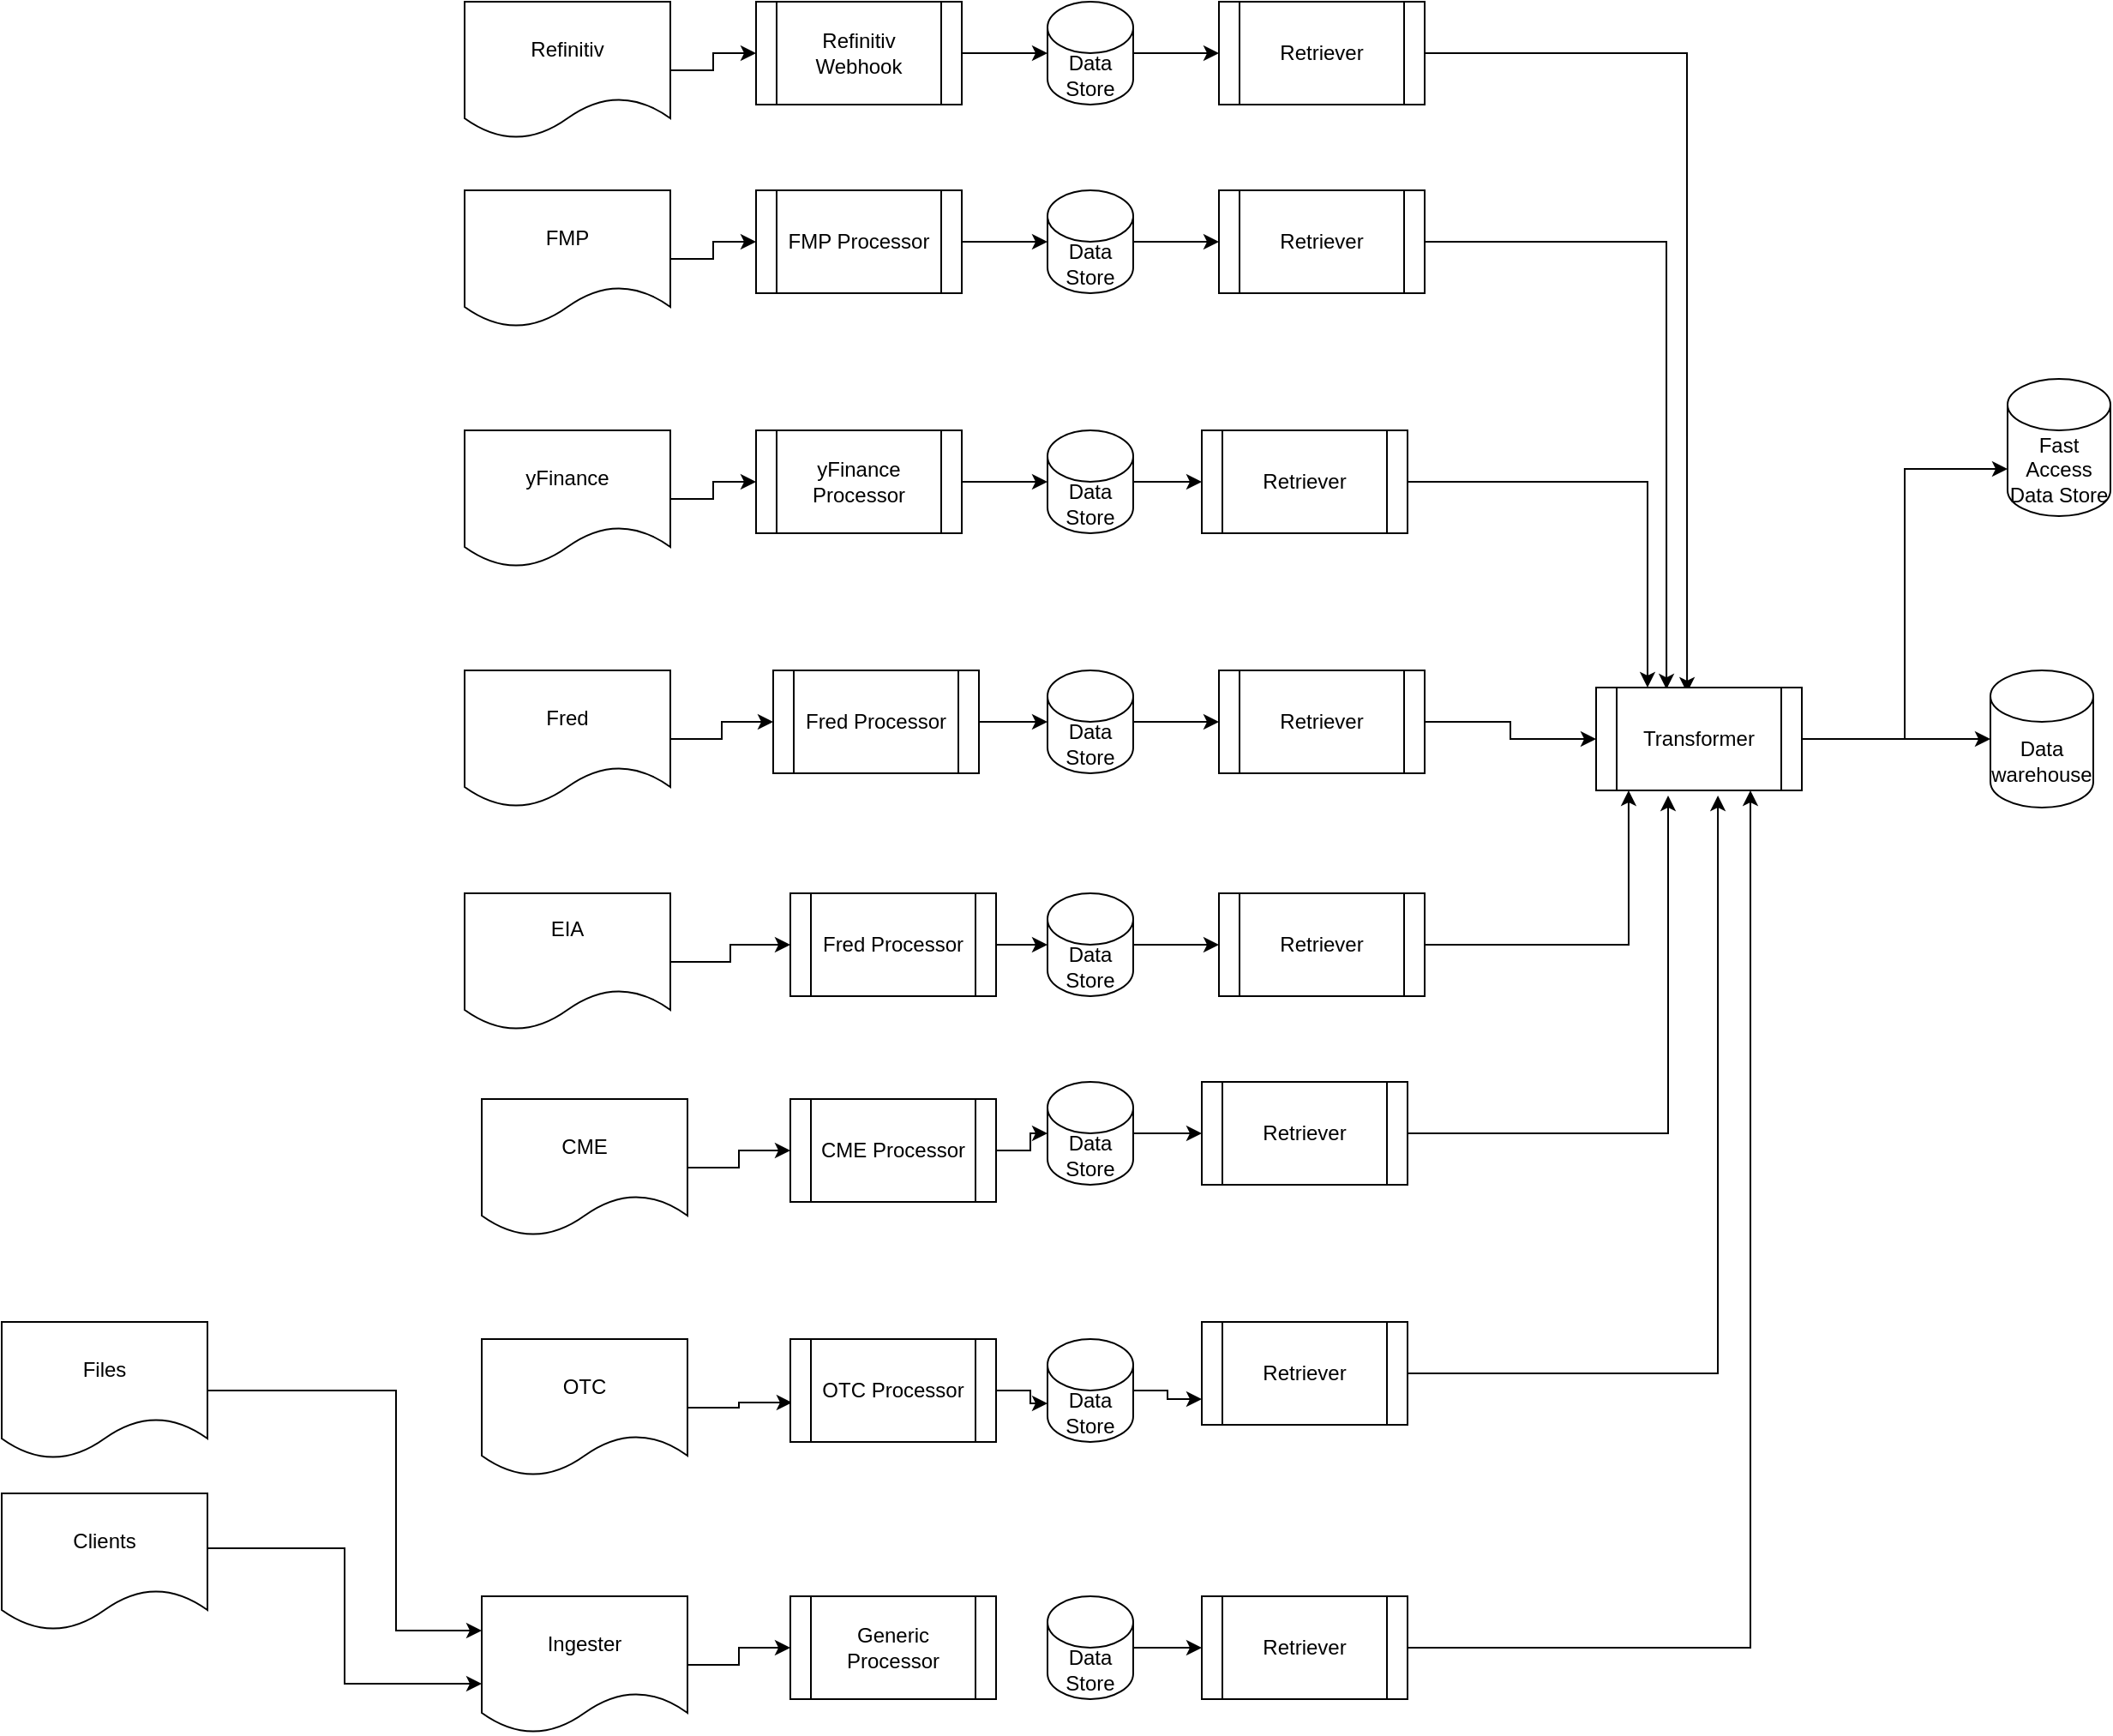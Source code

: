 <mxfile version="21.3.8" type="github">
  <diagram name="Page-1" id="DdglLA1FlACnbnPZemxv">
    <mxGraphModel dx="2899" dy="1077" grid="1" gridSize="10" guides="1" tooltips="1" connect="1" arrows="1" fold="1" page="1" pageScale="1" pageWidth="850" pageHeight="1100" math="0" shadow="0">
      <root>
        <mxCell id="0" />
        <mxCell id="1" parent="0" />
        <mxCell id="RXKl2mWZEcMrvazzEgIa-30" style="edgeStyle=orthogonalEdgeStyle;rounded=0;orthogonalLoop=1;jettySize=auto;html=1;entryX=0;entryY=0.5;entryDx=0;entryDy=0;" edge="1" parent="1" source="RXKl2mWZEcMrvazzEgIa-7" target="RXKl2mWZEcMrvazzEgIa-24">
          <mxGeometry relative="1" as="geometry" />
        </mxCell>
        <mxCell id="RXKl2mWZEcMrvazzEgIa-7" value="&#xa;EIA&#xa;&#xa;" style="shape=document;whiteSpace=wrap;html=1;boundedLbl=1;" vertex="1" parent="1">
          <mxGeometry x="20" y="530" width="120" height="80" as="geometry" />
        </mxCell>
        <mxCell id="RXKl2mWZEcMrvazzEgIa-29" style="edgeStyle=orthogonalEdgeStyle;rounded=0;orthogonalLoop=1;jettySize=auto;html=1;" edge="1" parent="1" source="RXKl2mWZEcMrvazzEgIa-8" target="RXKl2mWZEcMrvazzEgIa-19">
          <mxGeometry relative="1" as="geometry" />
        </mxCell>
        <mxCell id="RXKl2mWZEcMrvazzEgIa-8" value="Fred" style="shape=document;whiteSpace=wrap;html=1;boundedLbl=1;" vertex="1" parent="1">
          <mxGeometry x="20" y="400" width="120" height="80" as="geometry" />
        </mxCell>
        <mxCell id="RXKl2mWZEcMrvazzEgIa-28" style="edgeStyle=orthogonalEdgeStyle;rounded=0;orthogonalLoop=1;jettySize=auto;html=1;entryX=0;entryY=0.5;entryDx=0;entryDy=0;" edge="1" parent="1" source="RXKl2mWZEcMrvazzEgIa-9" target="RXKl2mWZEcMrvazzEgIa-17">
          <mxGeometry relative="1" as="geometry" />
        </mxCell>
        <mxCell id="RXKl2mWZEcMrvazzEgIa-9" value="yFinance" style="shape=document;whiteSpace=wrap;html=1;boundedLbl=1;" vertex="1" parent="1">
          <mxGeometry x="20" y="260" width="120" height="80" as="geometry" />
        </mxCell>
        <mxCell id="RXKl2mWZEcMrvazzEgIa-27" style="edgeStyle=orthogonalEdgeStyle;rounded=0;orthogonalLoop=1;jettySize=auto;html=1;entryX=0;entryY=0.5;entryDx=0;entryDy=0;" edge="1" parent="1" source="RXKl2mWZEcMrvazzEgIa-10" target="RXKl2mWZEcMrvazzEgIa-16">
          <mxGeometry relative="1" as="geometry" />
        </mxCell>
        <mxCell id="RXKl2mWZEcMrvazzEgIa-10" value="FMP" style="shape=document;whiteSpace=wrap;html=1;boundedLbl=1;" vertex="1" parent="1">
          <mxGeometry x="20" y="120" width="120" height="80" as="geometry" />
        </mxCell>
        <mxCell id="RXKl2mWZEcMrvazzEgIa-26" style="edgeStyle=orthogonalEdgeStyle;rounded=0;orthogonalLoop=1;jettySize=auto;html=1;" edge="1" parent="1" source="RXKl2mWZEcMrvazzEgIa-11" target="RXKl2mWZEcMrvazzEgIa-15">
          <mxGeometry relative="1" as="geometry" />
        </mxCell>
        <mxCell id="RXKl2mWZEcMrvazzEgIa-11" value="Refinitiv" style="shape=document;whiteSpace=wrap;html=1;boundedLbl=1;" vertex="1" parent="1">
          <mxGeometry x="20" y="10" width="120" height="80" as="geometry" />
        </mxCell>
        <mxCell id="RXKl2mWZEcMrvazzEgIa-31" style="edgeStyle=orthogonalEdgeStyle;rounded=0;orthogonalLoop=1;jettySize=auto;html=1;entryX=0;entryY=0.5;entryDx=0;entryDy=0;" edge="1" parent="1" source="RXKl2mWZEcMrvazzEgIa-12" target="RXKl2mWZEcMrvazzEgIa-23">
          <mxGeometry relative="1" as="geometry" />
        </mxCell>
        <mxCell id="RXKl2mWZEcMrvazzEgIa-12" value="CME" style="shape=document;whiteSpace=wrap;html=1;boundedLbl=1;" vertex="1" parent="1">
          <mxGeometry x="30" y="650" width="120" height="80" as="geometry" />
        </mxCell>
        <mxCell id="RXKl2mWZEcMrvazzEgIa-32" style="edgeStyle=orthogonalEdgeStyle;rounded=0;orthogonalLoop=1;jettySize=auto;html=1;entryX=0.008;entryY=0.617;entryDx=0;entryDy=0;entryPerimeter=0;" edge="1" parent="1" source="RXKl2mWZEcMrvazzEgIa-13" target="RXKl2mWZEcMrvazzEgIa-22">
          <mxGeometry relative="1" as="geometry" />
        </mxCell>
        <mxCell id="RXKl2mWZEcMrvazzEgIa-13" value="OTC" style="shape=document;whiteSpace=wrap;html=1;boundedLbl=1;" vertex="1" parent="1">
          <mxGeometry x="30" y="790" width="120" height="80" as="geometry" />
        </mxCell>
        <mxCell id="RXKl2mWZEcMrvazzEgIa-33" style="edgeStyle=orthogonalEdgeStyle;rounded=0;orthogonalLoop=1;jettySize=auto;html=1;entryX=0;entryY=0.5;entryDx=0;entryDy=0;" edge="1" parent="1" source="RXKl2mWZEcMrvazzEgIa-14" target="RXKl2mWZEcMrvazzEgIa-25">
          <mxGeometry relative="1" as="geometry" />
        </mxCell>
        <mxCell id="RXKl2mWZEcMrvazzEgIa-14" value="Ingester" style="shape=document;whiteSpace=wrap;html=1;boundedLbl=1;" vertex="1" parent="1">
          <mxGeometry x="30" y="940" width="120" height="80" as="geometry" />
        </mxCell>
        <mxCell id="RXKl2mWZEcMrvazzEgIa-43" style="edgeStyle=orthogonalEdgeStyle;rounded=0;orthogonalLoop=1;jettySize=auto;html=1;" edge="1" parent="1" source="RXKl2mWZEcMrvazzEgIa-15" target="RXKl2mWZEcMrvazzEgIa-38">
          <mxGeometry relative="1" as="geometry" />
        </mxCell>
        <mxCell id="RXKl2mWZEcMrvazzEgIa-15" value="Refinitiv Webhook" style="shape=process;whiteSpace=wrap;html=1;backgroundOutline=1;" vertex="1" parent="1">
          <mxGeometry x="190" y="10" width="120" height="60" as="geometry" />
        </mxCell>
        <mxCell id="RXKl2mWZEcMrvazzEgIa-44" style="edgeStyle=orthogonalEdgeStyle;rounded=0;orthogonalLoop=1;jettySize=auto;html=1;" edge="1" parent="1" source="RXKl2mWZEcMrvazzEgIa-16" target="RXKl2mWZEcMrvazzEgIa-40">
          <mxGeometry relative="1" as="geometry" />
        </mxCell>
        <mxCell id="RXKl2mWZEcMrvazzEgIa-16" value="FMP Processor" style="shape=process;whiteSpace=wrap;html=1;backgroundOutline=1;" vertex="1" parent="1">
          <mxGeometry x="190" y="120" width="120" height="60" as="geometry" />
        </mxCell>
        <mxCell id="RXKl2mWZEcMrvazzEgIa-45" style="edgeStyle=orthogonalEdgeStyle;rounded=0;orthogonalLoop=1;jettySize=auto;html=1;" edge="1" parent="1" source="RXKl2mWZEcMrvazzEgIa-17" target="RXKl2mWZEcMrvazzEgIa-41">
          <mxGeometry relative="1" as="geometry" />
        </mxCell>
        <mxCell id="RXKl2mWZEcMrvazzEgIa-17" value="yFinance Processor" style="shape=process;whiteSpace=wrap;html=1;backgroundOutline=1;" vertex="1" parent="1">
          <mxGeometry x="190" y="260" width="120" height="60" as="geometry" />
        </mxCell>
        <mxCell id="RXKl2mWZEcMrvazzEgIa-46" style="edgeStyle=orthogonalEdgeStyle;rounded=0;orthogonalLoop=1;jettySize=auto;html=1;entryX=0;entryY=0.5;entryDx=0;entryDy=0;entryPerimeter=0;" edge="1" parent="1" source="RXKl2mWZEcMrvazzEgIa-19" target="RXKl2mWZEcMrvazzEgIa-39">
          <mxGeometry relative="1" as="geometry" />
        </mxCell>
        <mxCell id="RXKl2mWZEcMrvazzEgIa-19" value="Fred Processor" style="shape=process;whiteSpace=wrap;html=1;backgroundOutline=1;" vertex="1" parent="1">
          <mxGeometry x="200" y="400" width="120" height="60" as="geometry" />
        </mxCell>
        <mxCell id="RXKl2mWZEcMrvazzEgIa-49" style="edgeStyle=orthogonalEdgeStyle;rounded=0;orthogonalLoop=1;jettySize=auto;html=1;entryX=0;entryY=0;entryDx=0;entryDy=37.5;entryPerimeter=0;" edge="1" parent="1" source="RXKl2mWZEcMrvazzEgIa-22" target="RXKl2mWZEcMrvazzEgIa-34">
          <mxGeometry relative="1" as="geometry" />
        </mxCell>
        <mxCell id="RXKl2mWZEcMrvazzEgIa-22" value="OTC Processor" style="shape=process;whiteSpace=wrap;html=1;backgroundOutline=1;" vertex="1" parent="1">
          <mxGeometry x="210" y="790" width="120" height="60" as="geometry" />
        </mxCell>
        <mxCell id="RXKl2mWZEcMrvazzEgIa-48" style="edgeStyle=orthogonalEdgeStyle;rounded=0;orthogonalLoop=1;jettySize=auto;html=1;" edge="1" parent="1" source="RXKl2mWZEcMrvazzEgIa-23" target="RXKl2mWZEcMrvazzEgIa-36">
          <mxGeometry relative="1" as="geometry" />
        </mxCell>
        <mxCell id="RXKl2mWZEcMrvazzEgIa-23" value="CME Processor" style="shape=process;whiteSpace=wrap;html=1;backgroundOutline=1;" vertex="1" parent="1">
          <mxGeometry x="210" y="650" width="120" height="60" as="geometry" />
        </mxCell>
        <mxCell id="RXKl2mWZEcMrvazzEgIa-47" style="edgeStyle=orthogonalEdgeStyle;rounded=0;orthogonalLoop=1;jettySize=auto;html=1;" edge="1" parent="1" source="RXKl2mWZEcMrvazzEgIa-24" target="RXKl2mWZEcMrvazzEgIa-37">
          <mxGeometry relative="1" as="geometry" />
        </mxCell>
        <mxCell id="RXKl2mWZEcMrvazzEgIa-24" value="Fred Processor" style="shape=process;whiteSpace=wrap;html=1;backgroundOutline=1;" vertex="1" parent="1">
          <mxGeometry x="210" y="530" width="120" height="60" as="geometry" />
        </mxCell>
        <mxCell id="RXKl2mWZEcMrvazzEgIa-25" value="Generic Processor" style="shape=process;whiteSpace=wrap;html=1;backgroundOutline=1;" vertex="1" parent="1">
          <mxGeometry x="210" y="940" width="120" height="60" as="geometry" />
        </mxCell>
        <mxCell id="RXKl2mWZEcMrvazzEgIa-63" style="edgeStyle=orthogonalEdgeStyle;rounded=0;orthogonalLoop=1;jettySize=auto;html=1;entryX=0;entryY=0.75;entryDx=0;entryDy=0;" edge="1" parent="1" source="RXKl2mWZEcMrvazzEgIa-34" target="RXKl2mWZEcMrvazzEgIa-60">
          <mxGeometry relative="1" as="geometry" />
        </mxCell>
        <mxCell id="RXKl2mWZEcMrvazzEgIa-34" value="Data Store" style="shape=cylinder3;whiteSpace=wrap;html=1;boundedLbl=1;backgroundOutline=1;size=15;" vertex="1" parent="1">
          <mxGeometry x="360" y="790" width="50" height="60" as="geometry" />
        </mxCell>
        <mxCell id="RXKl2mWZEcMrvazzEgIa-62" style="edgeStyle=orthogonalEdgeStyle;rounded=0;orthogonalLoop=1;jettySize=auto;html=1;entryX=0;entryY=0.5;entryDx=0;entryDy=0;" edge="1" parent="1" source="RXKl2mWZEcMrvazzEgIa-35" target="RXKl2mWZEcMrvazzEgIa-61">
          <mxGeometry relative="1" as="geometry" />
        </mxCell>
        <mxCell id="RXKl2mWZEcMrvazzEgIa-35" value="Data Store" style="shape=cylinder3;whiteSpace=wrap;html=1;boundedLbl=1;backgroundOutline=1;size=15;" vertex="1" parent="1">
          <mxGeometry x="360" y="940" width="50" height="60" as="geometry" />
        </mxCell>
        <mxCell id="RXKl2mWZEcMrvazzEgIa-64" style="edgeStyle=orthogonalEdgeStyle;rounded=0;orthogonalLoop=1;jettySize=auto;html=1;entryX=0;entryY=0.5;entryDx=0;entryDy=0;" edge="1" parent="1" source="RXKl2mWZEcMrvazzEgIa-36" target="RXKl2mWZEcMrvazzEgIa-59">
          <mxGeometry relative="1" as="geometry" />
        </mxCell>
        <mxCell id="RXKl2mWZEcMrvazzEgIa-36" value="Data Store" style="shape=cylinder3;whiteSpace=wrap;html=1;boundedLbl=1;backgroundOutline=1;size=15;" vertex="1" parent="1">
          <mxGeometry x="360" y="640" width="50" height="60" as="geometry" />
        </mxCell>
        <mxCell id="RXKl2mWZEcMrvazzEgIa-65" style="edgeStyle=orthogonalEdgeStyle;rounded=0;orthogonalLoop=1;jettySize=auto;html=1;" edge="1" parent="1" source="RXKl2mWZEcMrvazzEgIa-37" target="RXKl2mWZEcMrvazzEgIa-58">
          <mxGeometry relative="1" as="geometry" />
        </mxCell>
        <mxCell id="RXKl2mWZEcMrvazzEgIa-37" value="Data Store" style="shape=cylinder3;whiteSpace=wrap;html=1;boundedLbl=1;backgroundOutline=1;size=15;" vertex="1" parent="1">
          <mxGeometry x="360" y="530" width="50" height="60" as="geometry" />
        </mxCell>
        <mxCell id="RXKl2mWZEcMrvazzEgIa-78" style="edgeStyle=orthogonalEdgeStyle;rounded=0;orthogonalLoop=1;jettySize=auto;html=1;entryX=0;entryY=0.5;entryDx=0;entryDy=0;" edge="1" parent="1" source="RXKl2mWZEcMrvazzEgIa-38" target="RXKl2mWZEcMrvazzEgIa-50">
          <mxGeometry relative="1" as="geometry" />
        </mxCell>
        <mxCell id="RXKl2mWZEcMrvazzEgIa-38" value="Data Store" style="shape=cylinder3;whiteSpace=wrap;html=1;boundedLbl=1;backgroundOutline=1;size=15;" vertex="1" parent="1">
          <mxGeometry x="360" y="10" width="50" height="60" as="geometry" />
        </mxCell>
        <mxCell id="RXKl2mWZEcMrvazzEgIa-66" style="edgeStyle=orthogonalEdgeStyle;rounded=0;orthogonalLoop=1;jettySize=auto;html=1;entryX=0;entryY=0.5;entryDx=0;entryDy=0;" edge="1" parent="1" source="RXKl2mWZEcMrvazzEgIa-39" target="RXKl2mWZEcMrvazzEgIa-57">
          <mxGeometry relative="1" as="geometry" />
        </mxCell>
        <mxCell id="RXKl2mWZEcMrvazzEgIa-39" value="Data Store" style="shape=cylinder3;whiteSpace=wrap;html=1;boundedLbl=1;backgroundOutline=1;size=15;" vertex="1" parent="1">
          <mxGeometry x="360" y="400" width="50" height="60" as="geometry" />
        </mxCell>
        <mxCell id="RXKl2mWZEcMrvazzEgIa-68" style="edgeStyle=orthogonalEdgeStyle;rounded=0;orthogonalLoop=1;jettySize=auto;html=1;entryX=0;entryY=0.5;entryDx=0;entryDy=0;" edge="1" parent="1" source="RXKl2mWZEcMrvazzEgIa-40" target="RXKl2mWZEcMrvazzEgIa-55">
          <mxGeometry relative="1" as="geometry" />
        </mxCell>
        <mxCell id="RXKl2mWZEcMrvazzEgIa-40" value="Data Store" style="shape=cylinder3;whiteSpace=wrap;html=1;boundedLbl=1;backgroundOutline=1;size=15;" vertex="1" parent="1">
          <mxGeometry x="360" y="120" width="50" height="60" as="geometry" />
        </mxCell>
        <mxCell id="RXKl2mWZEcMrvazzEgIa-67" style="edgeStyle=orthogonalEdgeStyle;rounded=0;orthogonalLoop=1;jettySize=auto;html=1;entryX=0;entryY=0.5;entryDx=0;entryDy=0;" edge="1" parent="1" source="RXKl2mWZEcMrvazzEgIa-41" target="RXKl2mWZEcMrvazzEgIa-56">
          <mxGeometry relative="1" as="geometry" />
        </mxCell>
        <mxCell id="RXKl2mWZEcMrvazzEgIa-41" value="Data Store" style="shape=cylinder3;whiteSpace=wrap;html=1;boundedLbl=1;backgroundOutline=1;size=15;" vertex="1" parent="1">
          <mxGeometry x="360" y="260" width="50" height="60" as="geometry" />
        </mxCell>
        <mxCell id="RXKl2mWZEcMrvazzEgIa-70" style="edgeStyle=orthogonalEdgeStyle;rounded=0;orthogonalLoop=1;jettySize=auto;html=1;entryX=0.442;entryY=0.05;entryDx=0;entryDy=0;entryPerimeter=0;" edge="1" parent="1" source="RXKl2mWZEcMrvazzEgIa-50" target="RXKl2mWZEcMrvazzEgIa-69">
          <mxGeometry relative="1" as="geometry" />
        </mxCell>
        <mxCell id="RXKl2mWZEcMrvazzEgIa-50" value="Retriever" style="shape=process;whiteSpace=wrap;html=1;backgroundOutline=1;" vertex="1" parent="1">
          <mxGeometry x="460" y="10" width="120" height="60" as="geometry" />
        </mxCell>
        <mxCell id="RXKl2mWZEcMrvazzEgIa-71" style="edgeStyle=orthogonalEdgeStyle;rounded=0;orthogonalLoop=1;jettySize=auto;html=1;entryX=0.342;entryY=0.017;entryDx=0;entryDy=0;entryPerimeter=0;" edge="1" parent="1" source="RXKl2mWZEcMrvazzEgIa-55" target="RXKl2mWZEcMrvazzEgIa-69">
          <mxGeometry relative="1" as="geometry" />
        </mxCell>
        <mxCell id="RXKl2mWZEcMrvazzEgIa-55" value="Retriever" style="shape=process;whiteSpace=wrap;html=1;backgroundOutline=1;" vertex="1" parent="1">
          <mxGeometry x="460" y="120" width="120" height="60" as="geometry" />
        </mxCell>
        <mxCell id="RXKl2mWZEcMrvazzEgIa-72" style="edgeStyle=orthogonalEdgeStyle;rounded=0;orthogonalLoop=1;jettySize=auto;html=1;entryX=0.25;entryY=0;entryDx=0;entryDy=0;" edge="1" parent="1" source="RXKl2mWZEcMrvazzEgIa-56" target="RXKl2mWZEcMrvazzEgIa-69">
          <mxGeometry relative="1" as="geometry">
            <mxPoint x="700" y="360" as="targetPoint" />
          </mxGeometry>
        </mxCell>
        <mxCell id="RXKl2mWZEcMrvazzEgIa-56" value="Retriever" style="shape=process;whiteSpace=wrap;html=1;backgroundOutline=1;" vertex="1" parent="1">
          <mxGeometry x="450" y="260" width="120" height="60" as="geometry" />
        </mxCell>
        <mxCell id="RXKl2mWZEcMrvazzEgIa-73" style="edgeStyle=orthogonalEdgeStyle;rounded=0;orthogonalLoop=1;jettySize=auto;html=1;entryX=0;entryY=0.5;entryDx=0;entryDy=0;" edge="1" parent="1" source="RXKl2mWZEcMrvazzEgIa-57" target="RXKl2mWZEcMrvazzEgIa-69">
          <mxGeometry relative="1" as="geometry" />
        </mxCell>
        <mxCell id="RXKl2mWZEcMrvazzEgIa-57" value="Retriever" style="shape=process;whiteSpace=wrap;html=1;backgroundOutline=1;" vertex="1" parent="1">
          <mxGeometry x="460" y="400" width="120" height="60" as="geometry" />
        </mxCell>
        <mxCell id="RXKl2mWZEcMrvazzEgIa-74" style="edgeStyle=orthogonalEdgeStyle;rounded=0;orthogonalLoop=1;jettySize=auto;html=1;entryX=0.158;entryY=1;entryDx=0;entryDy=0;entryPerimeter=0;" edge="1" parent="1" source="RXKl2mWZEcMrvazzEgIa-58" target="RXKl2mWZEcMrvazzEgIa-69">
          <mxGeometry relative="1" as="geometry" />
        </mxCell>
        <mxCell id="RXKl2mWZEcMrvazzEgIa-58" value="Retriever" style="shape=process;whiteSpace=wrap;html=1;backgroundOutline=1;" vertex="1" parent="1">
          <mxGeometry x="460" y="530" width="120" height="60" as="geometry" />
        </mxCell>
        <mxCell id="RXKl2mWZEcMrvazzEgIa-75" style="edgeStyle=orthogonalEdgeStyle;rounded=0;orthogonalLoop=1;jettySize=auto;html=1;entryX=0.35;entryY=1.05;entryDx=0;entryDy=0;entryPerimeter=0;" edge="1" parent="1" source="RXKl2mWZEcMrvazzEgIa-59" target="RXKl2mWZEcMrvazzEgIa-69">
          <mxGeometry relative="1" as="geometry" />
        </mxCell>
        <mxCell id="RXKl2mWZEcMrvazzEgIa-59" value="Retriever" style="shape=process;whiteSpace=wrap;html=1;backgroundOutline=1;" vertex="1" parent="1">
          <mxGeometry x="450" y="640" width="120" height="60" as="geometry" />
        </mxCell>
        <mxCell id="RXKl2mWZEcMrvazzEgIa-76" style="edgeStyle=orthogonalEdgeStyle;rounded=0;orthogonalLoop=1;jettySize=auto;html=1;entryX=0.592;entryY=1.05;entryDx=0;entryDy=0;entryPerimeter=0;" edge="1" parent="1" source="RXKl2mWZEcMrvazzEgIa-60" target="RXKl2mWZEcMrvazzEgIa-69">
          <mxGeometry relative="1" as="geometry" />
        </mxCell>
        <mxCell id="RXKl2mWZEcMrvazzEgIa-60" value="Retriever" style="shape=process;whiteSpace=wrap;html=1;backgroundOutline=1;" vertex="1" parent="1">
          <mxGeometry x="450" y="780" width="120" height="60" as="geometry" />
        </mxCell>
        <mxCell id="RXKl2mWZEcMrvazzEgIa-77" style="edgeStyle=orthogonalEdgeStyle;rounded=0;orthogonalLoop=1;jettySize=auto;html=1;entryX=0.75;entryY=1;entryDx=0;entryDy=0;" edge="1" parent="1" source="RXKl2mWZEcMrvazzEgIa-61" target="RXKl2mWZEcMrvazzEgIa-69">
          <mxGeometry relative="1" as="geometry" />
        </mxCell>
        <mxCell id="RXKl2mWZEcMrvazzEgIa-61" value="Retriever" style="shape=process;whiteSpace=wrap;html=1;backgroundOutline=1;" vertex="1" parent="1">
          <mxGeometry x="450" y="940" width="120" height="60" as="geometry" />
        </mxCell>
        <mxCell id="RXKl2mWZEcMrvazzEgIa-80" style="edgeStyle=orthogonalEdgeStyle;rounded=0;orthogonalLoop=1;jettySize=auto;html=1;entryX=0;entryY=0;entryDx=0;entryDy=52.5;entryPerimeter=0;" edge="1" parent="1" source="RXKl2mWZEcMrvazzEgIa-69" target="RXKl2mWZEcMrvazzEgIa-79">
          <mxGeometry relative="1" as="geometry" />
        </mxCell>
        <mxCell id="RXKl2mWZEcMrvazzEgIa-82" style="edgeStyle=orthogonalEdgeStyle;rounded=0;orthogonalLoop=1;jettySize=auto;html=1;" edge="1" parent="1" source="RXKl2mWZEcMrvazzEgIa-69" target="RXKl2mWZEcMrvazzEgIa-81">
          <mxGeometry relative="1" as="geometry" />
        </mxCell>
        <mxCell id="RXKl2mWZEcMrvazzEgIa-69" value="Transformer" style="shape=process;whiteSpace=wrap;html=1;backgroundOutline=1;" vertex="1" parent="1">
          <mxGeometry x="680" y="410" width="120" height="60" as="geometry" />
        </mxCell>
        <mxCell id="RXKl2mWZEcMrvazzEgIa-79" value="Fast Access Data Store" style="shape=cylinder3;whiteSpace=wrap;html=1;boundedLbl=1;backgroundOutline=1;size=15;" vertex="1" parent="1">
          <mxGeometry x="920" y="230" width="60" height="80" as="geometry" />
        </mxCell>
        <mxCell id="RXKl2mWZEcMrvazzEgIa-81" value="Data warehouse" style="shape=cylinder3;whiteSpace=wrap;html=1;boundedLbl=1;backgroundOutline=1;size=15;" vertex="1" parent="1">
          <mxGeometry x="910" y="400" width="60" height="80" as="geometry" />
        </mxCell>
        <mxCell id="RXKl2mWZEcMrvazzEgIa-84" style="edgeStyle=orthogonalEdgeStyle;rounded=0;orthogonalLoop=1;jettySize=auto;html=1;entryX=0;entryY=0.25;entryDx=0;entryDy=0;" edge="1" parent="1" source="RXKl2mWZEcMrvazzEgIa-83" target="RXKl2mWZEcMrvazzEgIa-14">
          <mxGeometry relative="1" as="geometry">
            <Array as="points">
              <mxPoint x="-20" y="820" />
              <mxPoint x="-20" y="960" />
            </Array>
          </mxGeometry>
        </mxCell>
        <mxCell id="RXKl2mWZEcMrvazzEgIa-83" value="Files" style="shape=document;whiteSpace=wrap;html=1;boundedLbl=1;" vertex="1" parent="1">
          <mxGeometry x="-250" y="780" width="120" height="80" as="geometry" />
        </mxCell>
        <mxCell id="RXKl2mWZEcMrvazzEgIa-86" style="edgeStyle=orthogonalEdgeStyle;rounded=0;orthogonalLoop=1;jettySize=auto;html=1;entryX=0;entryY=0.638;entryDx=0;entryDy=0;entryPerimeter=0;exitX=0.992;exitY=0.4;exitDx=0;exitDy=0;exitPerimeter=0;" edge="1" parent="1" source="RXKl2mWZEcMrvazzEgIa-87" target="RXKl2mWZEcMrvazzEgIa-14">
          <mxGeometry relative="1" as="geometry">
            <mxPoint x="-120" y="940" as="sourcePoint" />
          </mxGeometry>
        </mxCell>
        <mxCell id="RXKl2mWZEcMrvazzEgIa-87" value="Clients" style="shape=document;whiteSpace=wrap;html=1;boundedLbl=1;" vertex="1" parent="1">
          <mxGeometry x="-250" y="880" width="120" height="80" as="geometry" />
        </mxCell>
      </root>
    </mxGraphModel>
  </diagram>
</mxfile>
